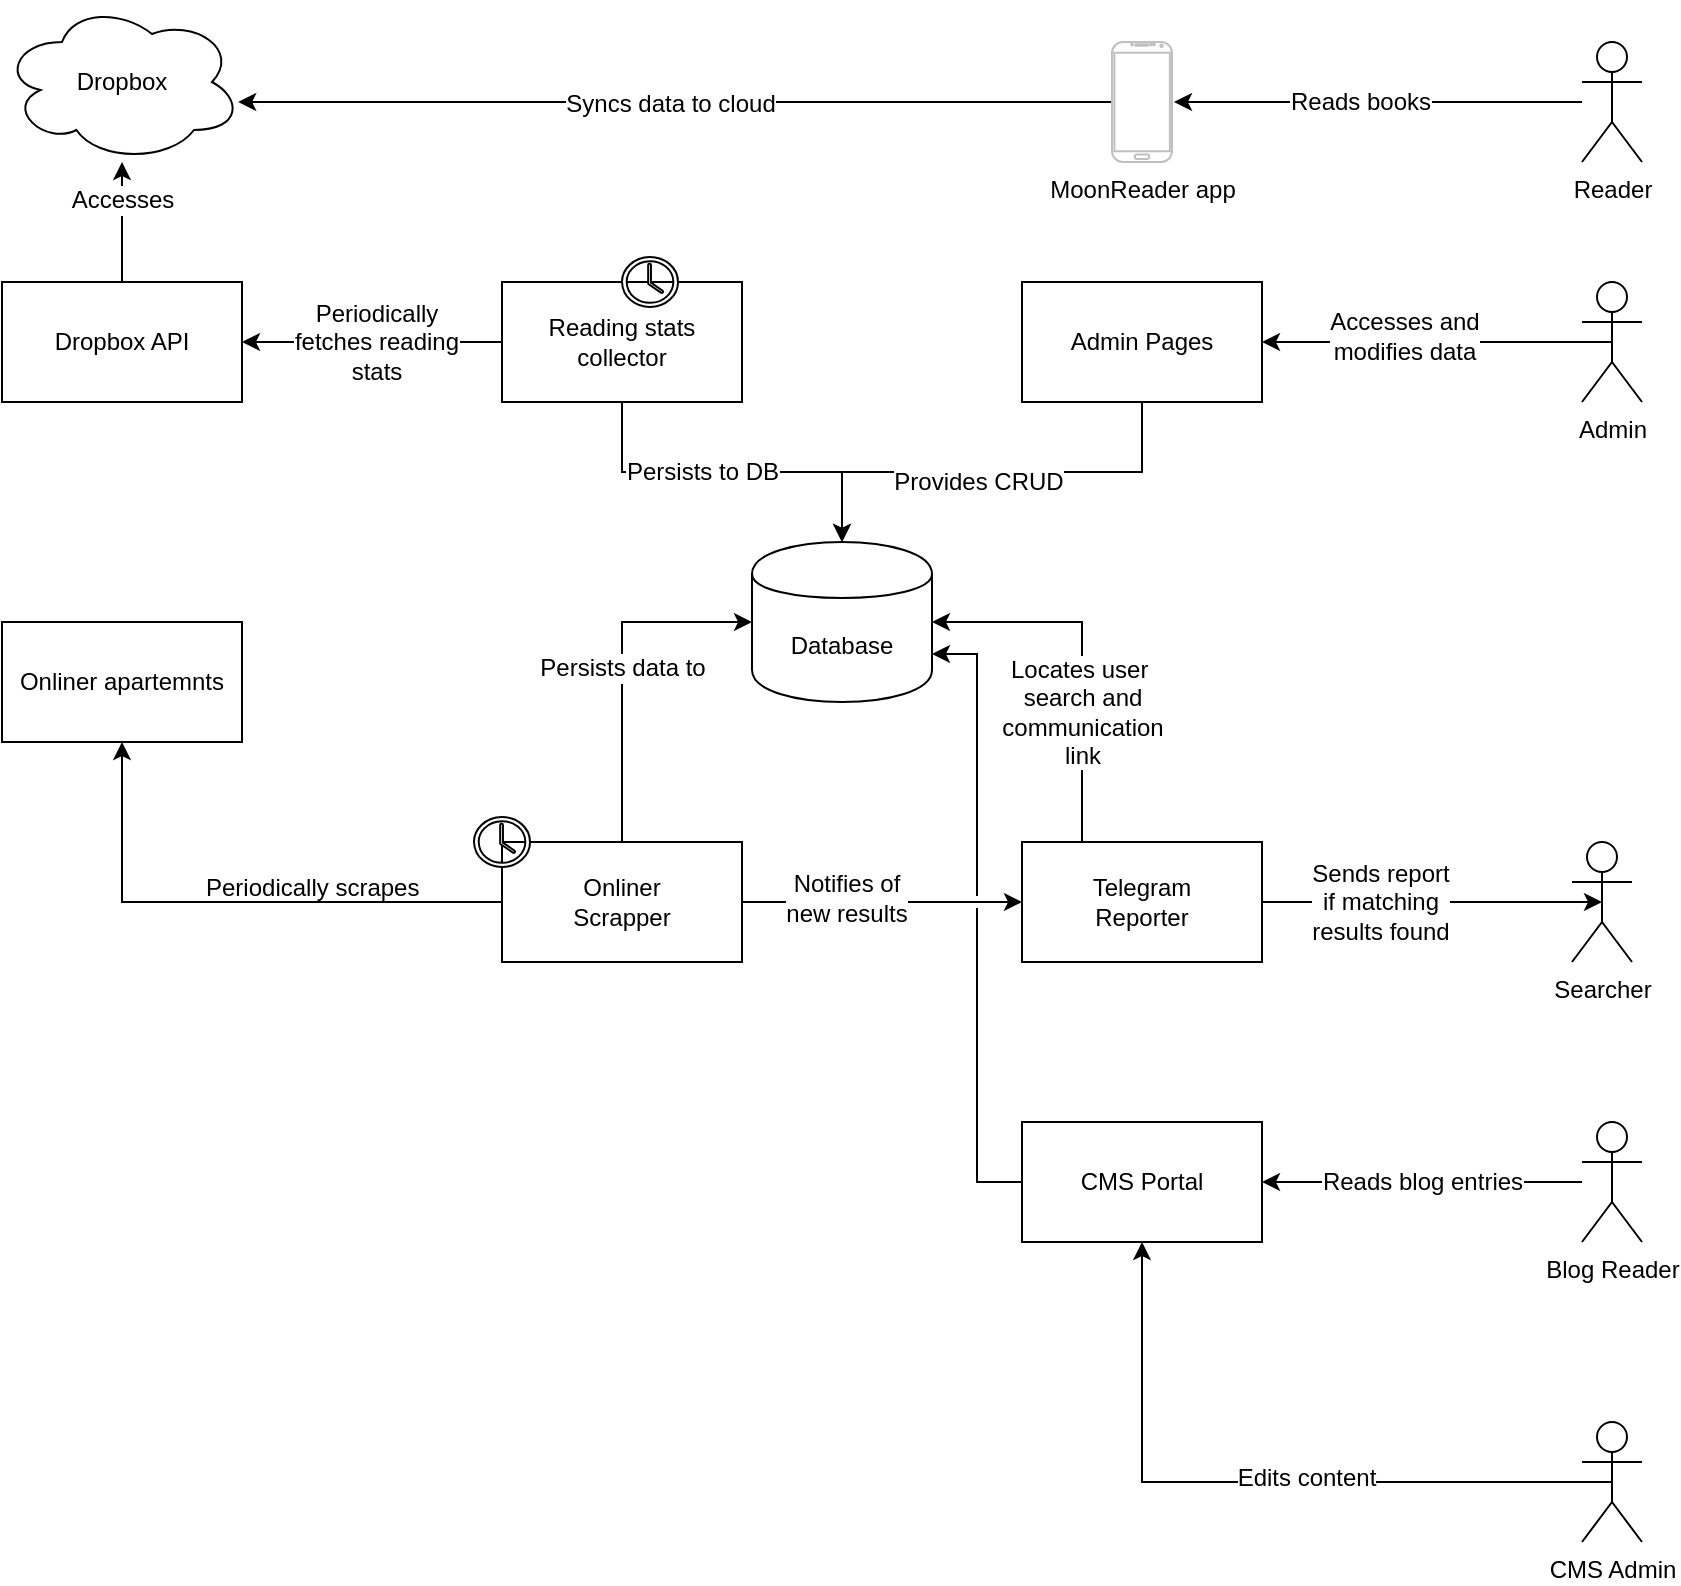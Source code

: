<mxfile version="12.1.0" type="device" pages="1"><diagram id="KULhjulXcuD_w1APYpD5" name="Page-1"><mxGraphModel dx="1992" dy="1930" grid="1" gridSize="10" guides="1" tooltips="1" connect="1" arrows="1" fold="1" page="1" pageScale="1" pageWidth="850" pageHeight="1100" math="0" shadow="0"><root><mxCell id="0"/><mxCell id="1" parent="0"/><mxCell id="SbUNdcMxhhNXj8EQmjV2-1" value="Onliner apartemnts" style="rounded=0;whiteSpace=wrap;html=1;" vertex="1" parent="1"><mxGeometry x="-40" y="190" width="120" height="60" as="geometry"/></mxCell><mxCell id="SbUNdcMxhhNXj8EQmjV2-2" value="Database" style="shape=cylinder;whiteSpace=wrap;html=1;boundedLbl=1;backgroundOutline=1;" vertex="1" parent="1"><mxGeometry x="335" y="150" width="90" height="80" as="geometry"/></mxCell><mxCell id="SbUNdcMxhhNXj8EQmjV2-3" value="Searcher" style="shape=umlActor;verticalLabelPosition=bottom;labelBackgroundColor=#ffffff;verticalAlign=top;html=1;outlineConnect=0;" vertex="1" parent="1"><mxGeometry x="745" y="300" width="30" height="60" as="geometry"/></mxCell><mxCell id="SbUNdcMxhhNXj8EQmjV2-66" style="edgeStyle=orthogonalEdgeStyle;rounded=0;jumpStyle=gap;orthogonalLoop=1;jettySize=auto;html=1;exitX=0.5;exitY=0.5;exitDx=0;exitDy=0;exitPerimeter=0;entryX=1;entryY=0.5;entryDx=0;entryDy=0;" edge="1" parent="1" source="SbUNdcMxhhNXj8EQmjV2-8" target="SbUNdcMxhhNXj8EQmjV2-18"><mxGeometry relative="1" as="geometry"/></mxCell><mxCell id="SbUNdcMxhhNXj8EQmjV2-67" value="Accesses and&lt;br&gt;modifies data" style="text;html=1;resizable=0;points=[];align=center;verticalAlign=middle;labelBackgroundColor=#ffffff;" vertex="1" connectable="0" parent="SbUNdcMxhhNXj8EQmjV2-66"><mxGeometry x="0.189" y="-3" relative="1" as="geometry"><mxPoint as="offset"/></mxGeometry></mxCell><mxCell id="SbUNdcMxhhNXj8EQmjV2-8" value="Admin" style="shape=umlActor;verticalLabelPosition=bottom;labelBackgroundColor=#ffffff;verticalAlign=top;html=1;outlineConnect=0;" vertex="1" parent="1"><mxGeometry x="750" y="20" width="30" height="60" as="geometry"/></mxCell><mxCell id="SbUNdcMxhhNXj8EQmjV2-71" style="edgeStyle=orthogonalEdgeStyle;rounded=0;jumpStyle=gap;orthogonalLoop=1;jettySize=auto;html=1;entryX=1;entryY=0.5;entryDx=0;entryDy=0;" edge="1" parent="1" source="SbUNdcMxhhNXj8EQmjV2-10" target="SbUNdcMxhhNXj8EQmjV2-17"><mxGeometry relative="1" as="geometry"/></mxCell><mxCell id="SbUNdcMxhhNXj8EQmjV2-72" value="Reads blog entries" style="text;html=1;resizable=0;points=[];align=center;verticalAlign=middle;labelBackgroundColor=#ffffff;" vertex="1" connectable="0" parent="SbUNdcMxhhNXj8EQmjV2-71"><mxGeometry x="0.325" y="-1" relative="1" as="geometry"><mxPoint x="26" y="1" as="offset"/></mxGeometry></mxCell><mxCell id="SbUNdcMxhhNXj8EQmjV2-10" value="Blog Reader" style="shape=umlActor;verticalLabelPosition=bottom;labelBackgroundColor=#ffffff;verticalAlign=top;html=1;outlineConnect=0;" vertex="1" parent="1"><mxGeometry x="750" y="440" width="30" height="60" as="geometry"/></mxCell><mxCell id="SbUNdcMxhhNXj8EQmjV2-27" style="edgeStyle=orthogonalEdgeStyle;rounded=0;jumpStyle=gap;orthogonalLoop=1;jettySize=auto;html=1;exitX=0.25;exitY=0;exitDx=0;exitDy=0;entryX=1;entryY=0.5;entryDx=0;entryDy=0;" edge="1" parent="1" source="SbUNdcMxhhNXj8EQmjV2-15" target="SbUNdcMxhhNXj8EQmjV2-2"><mxGeometry relative="1" as="geometry"/></mxCell><mxCell id="SbUNdcMxhhNXj8EQmjV2-29" value="Locates user&amp;nbsp;&lt;br&gt;search and&lt;br&gt;communication&lt;br&gt;link" style="text;html=1;resizable=0;points=[];align=center;verticalAlign=middle;labelBackgroundColor=#ffffff;" vertex="1" connectable="0" parent="SbUNdcMxhhNXj8EQmjV2-27"><mxGeometry x="-0.294" relative="1" as="geometry"><mxPoint as="offset"/></mxGeometry></mxCell><mxCell id="SbUNdcMxhhNXj8EQmjV2-31" style="edgeStyle=orthogonalEdgeStyle;rounded=0;jumpStyle=gap;orthogonalLoop=1;jettySize=auto;html=1;exitX=1;exitY=0.5;exitDx=0;exitDy=0;entryX=0.5;entryY=0.5;entryDx=0;entryDy=0;entryPerimeter=0;" edge="1" parent="1" source="SbUNdcMxhhNXj8EQmjV2-15" target="SbUNdcMxhhNXj8EQmjV2-3"><mxGeometry relative="1" as="geometry"/></mxCell><mxCell id="SbUNdcMxhhNXj8EQmjV2-32" value="Sends report&lt;br&gt;if matching&lt;br&gt;results found" style="text;html=1;resizable=0;points=[];align=center;verticalAlign=middle;labelBackgroundColor=#ffffff;" vertex="1" connectable="0" parent="SbUNdcMxhhNXj8EQmjV2-31"><mxGeometry x="-0.31" relative="1" as="geometry"><mxPoint as="offset"/></mxGeometry></mxCell><mxCell id="SbUNdcMxhhNXj8EQmjV2-15" value="Telegram&lt;br&gt;Reporter" style="rounded=0;whiteSpace=wrap;html=1;" vertex="1" parent="1"><mxGeometry x="470" y="300" width="120" height="60" as="geometry"/></mxCell><mxCell id="SbUNdcMxhhNXj8EQmjV2-19" style="edgeStyle=orthogonalEdgeStyle;rounded=0;orthogonalLoop=1;jettySize=auto;html=1;exitX=0;exitY=0.5;exitDx=0;exitDy=0;" edge="1" parent="1" source="SbUNdcMxhhNXj8EQmjV2-16" target="SbUNdcMxhhNXj8EQmjV2-1"><mxGeometry relative="1" as="geometry"/></mxCell><mxCell id="SbUNdcMxhhNXj8EQmjV2-21" style="edgeStyle=orthogonalEdgeStyle;rounded=0;orthogonalLoop=1;jettySize=auto;html=1;exitX=0.5;exitY=0;exitDx=0;exitDy=0;entryX=0;entryY=0.5;entryDx=0;entryDy=0;jumpStyle=gap;" edge="1" parent="1" source="SbUNdcMxhhNXj8EQmjV2-16" target="SbUNdcMxhhNXj8EQmjV2-2"><mxGeometry relative="1" as="geometry"/></mxCell><mxCell id="SbUNdcMxhhNXj8EQmjV2-23" value="Persists data to" style="text;html=1;resizable=0;points=[];align=center;verticalAlign=middle;labelBackgroundColor=#ffffff;" vertex="1" connectable="0" parent="SbUNdcMxhhNXj8EQmjV2-21"><mxGeometry relative="1" as="geometry"><mxPoint as="offset"/></mxGeometry></mxCell><mxCell id="SbUNdcMxhhNXj8EQmjV2-24" style="edgeStyle=orthogonalEdgeStyle;rounded=0;jumpStyle=gap;orthogonalLoop=1;jettySize=auto;html=1;exitX=1;exitY=0.5;exitDx=0;exitDy=0;entryX=0;entryY=0.5;entryDx=0;entryDy=0;" edge="1" parent="1" source="SbUNdcMxhhNXj8EQmjV2-16" target="SbUNdcMxhhNXj8EQmjV2-15"><mxGeometry relative="1" as="geometry"/></mxCell><mxCell id="SbUNdcMxhhNXj8EQmjV2-26" value="Notifies of&lt;br&gt;new results" style="text;html=1;resizable=0;points=[];align=center;verticalAlign=middle;labelBackgroundColor=#ffffff;" vertex="1" connectable="0" parent="SbUNdcMxhhNXj8EQmjV2-24"><mxGeometry x="-0.263" y="2" relative="1" as="geometry"><mxPoint as="offset"/></mxGeometry></mxCell><mxCell id="SbUNdcMxhhNXj8EQmjV2-16" value="Onliner&lt;br&gt;Scrapper" style="rounded=0;whiteSpace=wrap;html=1;" vertex="1" parent="1"><mxGeometry x="210" y="300" width="120" height="60" as="geometry"/></mxCell><mxCell id="SbUNdcMxhhNXj8EQmjV2-70" style="edgeStyle=orthogonalEdgeStyle;rounded=0;jumpStyle=gap;orthogonalLoop=1;jettySize=auto;html=1;exitX=0;exitY=0.5;exitDx=0;exitDy=0;entryX=1;entryY=0.7;entryDx=0;entryDy=0;" edge="1" parent="1" source="SbUNdcMxhhNXj8EQmjV2-17" target="SbUNdcMxhhNXj8EQmjV2-2"><mxGeometry relative="1" as="geometry"/></mxCell><mxCell id="SbUNdcMxhhNXj8EQmjV2-17" value="CMS Portal" style="rounded=0;whiteSpace=wrap;html=1;" vertex="1" parent="1"><mxGeometry x="470" y="440" width="120" height="60" as="geometry"/></mxCell><mxCell id="SbUNdcMxhhNXj8EQmjV2-63" style="edgeStyle=orthogonalEdgeStyle;rounded=0;jumpStyle=gap;orthogonalLoop=1;jettySize=auto;html=1;exitX=0.5;exitY=1;exitDx=0;exitDy=0;entryX=0.5;entryY=0;entryDx=0;entryDy=0;" edge="1" parent="1" source="SbUNdcMxhhNXj8EQmjV2-18" target="SbUNdcMxhhNXj8EQmjV2-2"><mxGeometry relative="1" as="geometry"/></mxCell><mxCell id="SbUNdcMxhhNXj8EQmjV2-64" value="Provides CRUD" style="text;html=1;resizable=0;points=[];align=center;verticalAlign=middle;labelBackgroundColor=#ffffff;" vertex="1" connectable="0" parent="SbUNdcMxhhNXj8EQmjV2-63"><mxGeometry x="0.381" y="1" relative="1" as="geometry"><mxPoint x="35" y="4" as="offset"/></mxGeometry></mxCell><mxCell id="SbUNdcMxhhNXj8EQmjV2-18" value="Admin Pages" style="rounded=0;whiteSpace=wrap;html=1;" vertex="1" parent="1"><mxGeometry x="470" y="20" width="120" height="60" as="geometry"/></mxCell><mxCell id="SbUNdcMxhhNXj8EQmjV2-20" value="Periodically scrapes" style="text;html=1;resizable=0;points=[];autosize=1;align=left;verticalAlign=top;spacingTop=-4;" vertex="1" parent="1"><mxGeometry x="60" y="312.5" width="120" height="20" as="geometry"/></mxCell><mxCell id="SbUNdcMxhhNXj8EQmjV2-44" style="edgeStyle=orthogonalEdgeStyle;rounded=0;jumpStyle=gap;orthogonalLoop=1;jettySize=auto;html=1;exitX=0.5;exitY=0;exitDx=0;exitDy=0;" edge="1" parent="1" source="SbUNdcMxhhNXj8EQmjV2-33" target="SbUNdcMxhhNXj8EQmjV2-43"><mxGeometry relative="1" as="geometry"/></mxCell><mxCell id="SbUNdcMxhhNXj8EQmjV2-45" value="Accesses" style="text;html=1;resizable=0;points=[];align=center;verticalAlign=middle;labelBackgroundColor=#ffffff;" vertex="1" connectable="0" parent="SbUNdcMxhhNXj8EQmjV2-44"><mxGeometry x="0.36" relative="1" as="geometry"><mxPoint as="offset"/></mxGeometry></mxCell><mxCell id="SbUNdcMxhhNXj8EQmjV2-33" value="Dropbox API" style="rounded=0;whiteSpace=wrap;html=1;gradientColor=none;" vertex="1" parent="1"><mxGeometry x="-40" y="20" width="120" height="60" as="geometry"/></mxCell><mxCell id="SbUNdcMxhhNXj8EQmjV2-37" style="edgeStyle=orthogonalEdgeStyle;rounded=0;jumpStyle=gap;orthogonalLoop=1;jettySize=auto;html=1;exitX=0;exitY=0.5;exitDx=0;exitDy=0;entryX=1;entryY=0.5;entryDx=0;entryDy=0;" edge="1" parent="1" source="SbUNdcMxhhNXj8EQmjV2-34" target="SbUNdcMxhhNXj8EQmjV2-33"><mxGeometry relative="1" as="geometry"/></mxCell><mxCell id="SbUNdcMxhhNXj8EQmjV2-38" value="Periodically&lt;br&gt;fetches reading&lt;br&gt;stats" style="text;html=1;resizable=0;points=[];align=center;verticalAlign=middle;labelBackgroundColor=#ffffff;" vertex="1" connectable="0" parent="SbUNdcMxhhNXj8EQmjV2-37"><mxGeometry x="0.355" relative="1" as="geometry"><mxPoint x="25" as="offset"/></mxGeometry></mxCell><mxCell id="SbUNdcMxhhNXj8EQmjV2-39" style="edgeStyle=orthogonalEdgeStyle;rounded=0;jumpStyle=gap;orthogonalLoop=1;jettySize=auto;html=1;exitX=0.5;exitY=1;exitDx=0;exitDy=0;" edge="1" parent="1" source="SbUNdcMxhhNXj8EQmjV2-34" target="SbUNdcMxhhNXj8EQmjV2-2"><mxGeometry relative="1" as="geometry"/></mxCell><mxCell id="SbUNdcMxhhNXj8EQmjV2-41" value="Persists to DB" style="text;html=1;resizable=0;points=[];align=center;verticalAlign=middle;labelBackgroundColor=#ffffff;" vertex="1" connectable="0" parent="SbUNdcMxhhNXj8EQmjV2-39"><mxGeometry x="-0.171" relative="1" as="geometry"><mxPoint as="offset"/></mxGeometry></mxCell><mxCell id="SbUNdcMxhhNXj8EQmjV2-34" value="Reading stats&lt;br&gt;collector" style="rounded=0;whiteSpace=wrap;html=1;" vertex="1" parent="1"><mxGeometry x="210" y="20" width="120" height="60" as="geometry"/></mxCell><mxCell id="SbUNdcMxhhNXj8EQmjV2-43" value="Dropbox" style="ellipse;shape=cloud;whiteSpace=wrap;html=1;" vertex="1" parent="1"><mxGeometry x="-40" y="-120" width="120" height="80" as="geometry"/></mxCell><mxCell id="SbUNdcMxhhNXj8EQmjV2-53" style="edgeStyle=orthogonalEdgeStyle;rounded=0;jumpStyle=gap;orthogonalLoop=1;jettySize=auto;html=1;entryX=1.033;entryY=0.5;entryDx=0;entryDy=0;entryPerimeter=0;" edge="1" parent="1" source="SbUNdcMxhhNXj8EQmjV2-46" target="SbUNdcMxhhNXj8EQmjV2-52"><mxGeometry relative="1" as="geometry"/></mxCell><mxCell id="SbUNdcMxhhNXj8EQmjV2-54" value="Reads books" style="text;html=1;resizable=0;points=[];align=center;verticalAlign=middle;labelBackgroundColor=#ffffff;" vertex="1" connectable="0" parent="SbUNdcMxhhNXj8EQmjV2-53"><mxGeometry x="0.165" y="4" relative="1" as="geometry"><mxPoint x="8" y="-4" as="offset"/></mxGeometry></mxCell><mxCell id="SbUNdcMxhhNXj8EQmjV2-46" value="Reader" style="shape=umlActor;verticalLabelPosition=bottom;labelBackgroundColor=#ffffff;verticalAlign=top;html=1;outlineConnect=0;" vertex="1" parent="1"><mxGeometry x="750" y="-100" width="30" height="60" as="geometry"/></mxCell><mxCell id="SbUNdcMxhhNXj8EQmjV2-55" style="edgeStyle=orthogonalEdgeStyle;rounded=0;jumpStyle=gap;orthogonalLoop=1;jettySize=auto;html=1;" edge="1" parent="1" source="SbUNdcMxhhNXj8EQmjV2-52" target="SbUNdcMxhhNXj8EQmjV2-43"><mxGeometry relative="1" as="geometry"><Array as="points"><mxPoint x="230" y="-70"/><mxPoint x="230" y="-70"/></Array></mxGeometry></mxCell><mxCell id="SbUNdcMxhhNXj8EQmjV2-56" value="Syncs data to cloud" style="text;html=1;resizable=0;points=[];align=center;verticalAlign=middle;labelBackgroundColor=#ffffff;" vertex="1" connectable="0" parent="SbUNdcMxhhNXj8EQmjV2-55"><mxGeometry x="0.015" y="1" relative="1" as="geometry"><mxPoint as="offset"/></mxGeometry></mxCell><mxCell id="SbUNdcMxhhNXj8EQmjV2-52" value="MoonReader app" style="verticalLabelPosition=bottom;verticalAlign=top;html=1;shadow=0;dashed=0;strokeWidth=1;shape=mxgraph.android.phone2;fillColor=#ffffff;strokeColor=#c0c0c0;" vertex="1" parent="1"><mxGeometry x="515" y="-100" width="30" height="60" as="geometry"/></mxCell><mxCell id="SbUNdcMxhhNXj8EQmjV2-58" value="" style="pointerEvents=1;shadow=0;dashed=0;html=1;labelPosition=center;verticalLabelPosition=bottom;verticalAlign=top;outlineConnect=0;align=center;shape=mxgraph.office.concepts.clock;" vertex="1" parent="1"><mxGeometry x="270" y="7.5" width="28" height="25" as="geometry"/></mxCell><mxCell id="SbUNdcMxhhNXj8EQmjV2-59" value="" style="pointerEvents=1;shadow=0;dashed=0;html=1;labelPosition=center;verticalLabelPosition=bottom;verticalAlign=top;outlineConnect=0;align=center;shape=mxgraph.office.concepts.clock;" vertex="1" parent="1"><mxGeometry x="196" y="287.5" width="28" height="25" as="geometry"/></mxCell><mxCell id="SbUNdcMxhhNXj8EQmjV2-76" style="edgeStyle=orthogonalEdgeStyle;rounded=0;jumpStyle=gap;orthogonalLoop=1;jettySize=auto;html=1;exitX=0.5;exitY=0.5;exitDx=0;exitDy=0;exitPerimeter=0;" edge="1" parent="1" source="SbUNdcMxhhNXj8EQmjV2-73" target="SbUNdcMxhhNXj8EQmjV2-17"><mxGeometry relative="1" as="geometry"/></mxCell><mxCell id="SbUNdcMxhhNXj8EQmjV2-77" value="Edits content" style="text;html=1;resizable=0;points=[];align=center;verticalAlign=middle;labelBackgroundColor=#ffffff;" vertex="1" connectable="0" parent="SbUNdcMxhhNXj8EQmjV2-76"><mxGeometry x="-0.138" y="-2" relative="1" as="geometry"><mxPoint as="offset"/></mxGeometry></mxCell><mxCell id="SbUNdcMxhhNXj8EQmjV2-73" value="CMS Admin" style="shape=umlActor;verticalLabelPosition=bottom;labelBackgroundColor=#ffffff;verticalAlign=top;html=1;outlineConnect=0;" vertex="1" parent="1"><mxGeometry x="750" y="590" width="30" height="60" as="geometry"/></mxCell></root></mxGraphModel></diagram></mxfile>
